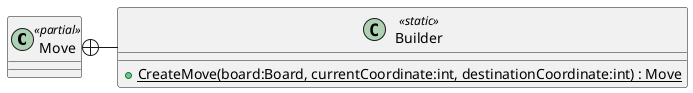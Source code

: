 @startuml
class Move <<partial>> {
}
class Builder <<static>> {
    + {static} CreateMove(board:Board, currentCoordinate:int, destinationCoordinate:int) : Move
}
Move +- Builder
@enduml
